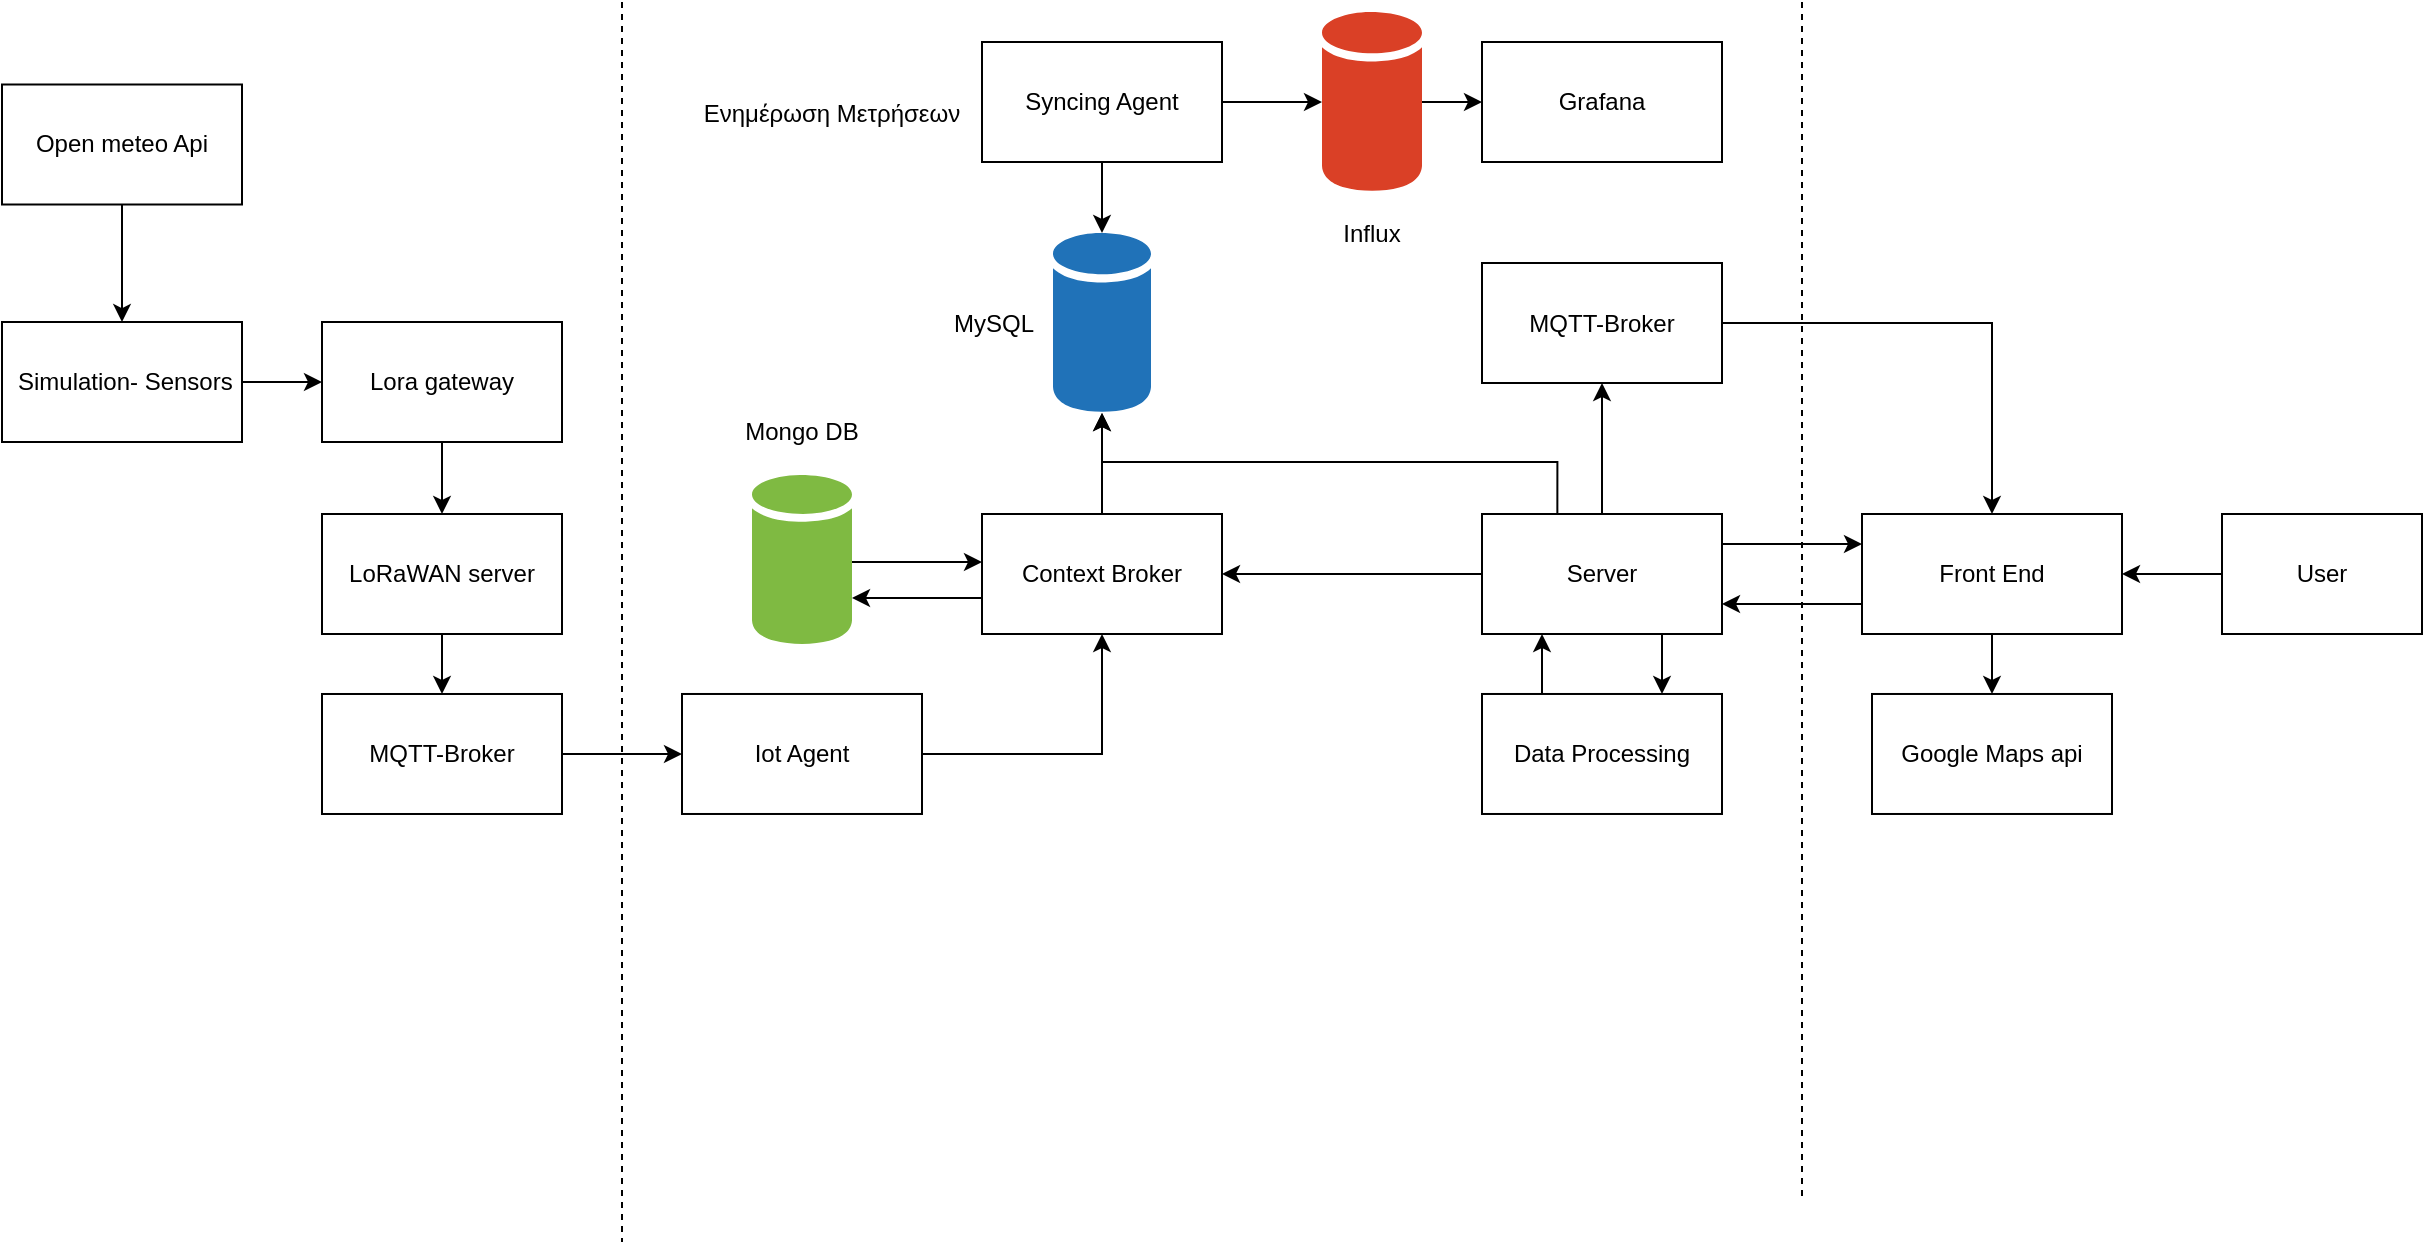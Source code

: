 <mxfile version="25.0.1">
  <diagram name="Σελίδα-1" id="i7qNrUpRXzwxiMrxnKOg">
    <mxGraphModel dx="1383" dy="828" grid="1" gridSize="10" guides="1" tooltips="1" connect="1" arrows="1" fold="1" page="1" pageScale="1" pageWidth="827" pageHeight="1169" math="0" shadow="0">
      <root>
        <mxCell id="0" />
        <mxCell id="1" parent="0" />
        <mxCell id="HlTSLUwso9jIvX0Uofq5-33" value="" style="edgeStyle=orthogonalEdgeStyle;rounded=0;orthogonalLoop=1;jettySize=auto;html=1;" edge="1" parent="1" source="NFW7nQOXXXlPpSmHHsXy-2" target="tZUy_Ip7p2qumZ7Wz-Hu-6">
          <mxGeometry relative="1" as="geometry" />
        </mxCell>
        <mxCell id="NFW7nQOXXXlPpSmHHsXy-2" value="MQTT-Broker" style="rounded=0;whiteSpace=wrap;html=1;" parent="1" vertex="1">
          <mxGeometry x="170" y="345.995" width="120" height="60" as="geometry" />
        </mxCell>
        <mxCell id="NFW7nQOXXXlPpSmHHsXy-4" value="Grafana" style="rounded=0;whiteSpace=wrap;html=1;" parent="1" vertex="1">
          <mxGeometry x="750" y="20" width="120" height="60" as="geometry" />
        </mxCell>
        <mxCell id="HlTSLUwso9jIvX0Uofq5-45" value="" style="edgeStyle=orthogonalEdgeStyle;rounded=0;orthogonalLoop=1;jettySize=auto;html=1;" edge="1" parent="1">
          <mxGeometry relative="1" as="geometry">
            <mxPoint x="500" y="298" as="sourcePoint" />
            <mxPoint x="435" y="298" as="targetPoint" />
          </mxGeometry>
        </mxCell>
        <mxCell id="HlTSLUwso9jIvX0Uofq5-48" value="" style="edgeStyle=orthogonalEdgeStyle;rounded=0;orthogonalLoop=1;jettySize=auto;html=1;" edge="1" parent="1" source="NFW7nQOXXXlPpSmHHsXy-5" target="HlTSLUwso9jIvX0Uofq5-47">
          <mxGeometry relative="1" as="geometry" />
        </mxCell>
        <mxCell id="NFW7nQOXXXlPpSmHHsXy-5" value="Context Broker" style="rounded=0;whiteSpace=wrap;html=1;" parent="1" vertex="1">
          <mxGeometry x="500" y="256" width="120" height="60" as="geometry" />
        </mxCell>
        <mxCell id="HlTSLUwso9jIvX0Uofq5-51" value="" style="edgeStyle=orthogonalEdgeStyle;rounded=0;orthogonalLoop=1;jettySize=auto;html=1;" edge="1" parent="1" source="NFW7nQOXXXlPpSmHHsXy-6" target="NFW7nQOXXXlPpSmHHsXy-5">
          <mxGeometry relative="1" as="geometry" />
        </mxCell>
        <mxCell id="HlTSLUwso9jIvX0Uofq5-56" style="edgeStyle=orthogonalEdgeStyle;rounded=0;orthogonalLoop=1;jettySize=auto;html=1;exitX=0.314;exitY=0.026;exitDx=0;exitDy=0;exitPerimeter=0;" edge="1" parent="1" source="NFW7nQOXXXlPpSmHHsXy-6" target="HlTSLUwso9jIvX0Uofq5-47">
          <mxGeometry relative="1" as="geometry">
            <Array as="points">
              <mxPoint x="788" y="230" />
              <mxPoint x="560" y="230" />
            </Array>
          </mxGeometry>
        </mxCell>
        <mxCell id="HlTSLUwso9jIvX0Uofq5-60" style="edgeStyle=orthogonalEdgeStyle;rounded=0;orthogonalLoop=1;jettySize=auto;html=1;exitX=0.75;exitY=1;exitDx=0;exitDy=0;entryX=0.75;entryY=0;entryDx=0;entryDy=0;" edge="1" parent="1" source="NFW7nQOXXXlPpSmHHsXy-6" target="HlTSLUwso9jIvX0Uofq5-7">
          <mxGeometry relative="1" as="geometry" />
        </mxCell>
        <mxCell id="HlTSLUwso9jIvX0Uofq5-66" style="edgeStyle=orthogonalEdgeStyle;rounded=0;orthogonalLoop=1;jettySize=auto;html=1;exitX=0.5;exitY=0;exitDx=0;exitDy=0;" edge="1" parent="1" source="NFW7nQOXXXlPpSmHHsXy-6">
          <mxGeometry relative="1" as="geometry">
            <mxPoint x="810" y="255.857" as="targetPoint" />
          </mxGeometry>
        </mxCell>
        <mxCell id="HlTSLUwso9jIvX0Uofq5-67" value="" style="edgeStyle=orthogonalEdgeStyle;rounded=0;orthogonalLoop=1;jettySize=auto;html=1;" edge="1" parent="1" source="NFW7nQOXXXlPpSmHHsXy-6" target="HlTSLUwso9jIvX0Uofq5-10">
          <mxGeometry relative="1" as="geometry" />
        </mxCell>
        <mxCell id="HlTSLUwso9jIvX0Uofq5-71" style="edgeStyle=orthogonalEdgeStyle;rounded=0;orthogonalLoop=1;jettySize=auto;html=1;exitX=1;exitY=0.25;exitDx=0;exitDy=0;entryX=0;entryY=0.25;entryDx=0;entryDy=0;" edge="1" parent="1" source="NFW7nQOXXXlPpSmHHsXy-6" target="NFW7nQOXXXlPpSmHHsXy-8">
          <mxGeometry relative="1" as="geometry" />
        </mxCell>
        <mxCell id="NFW7nQOXXXlPpSmHHsXy-6" value="Server" style="rounded=0;whiteSpace=wrap;html=1;" parent="1" vertex="1">
          <mxGeometry x="750" y="256" width="120" height="60" as="geometry" />
        </mxCell>
        <mxCell id="HlTSLUwso9jIvX0Uofq5-69" value="" style="edgeStyle=orthogonalEdgeStyle;rounded=0;orthogonalLoop=1;jettySize=auto;html=1;" edge="1" parent="1" source="NFW7nQOXXXlPpSmHHsXy-8" target="tZUy_Ip7p2qumZ7Wz-Hu-20">
          <mxGeometry relative="1" as="geometry" />
        </mxCell>
        <mxCell id="HlTSLUwso9jIvX0Uofq5-72" style="edgeStyle=orthogonalEdgeStyle;rounded=0;orthogonalLoop=1;jettySize=auto;html=1;exitX=0;exitY=0.75;exitDx=0;exitDy=0;entryX=1;entryY=0.75;entryDx=0;entryDy=0;" edge="1" parent="1" source="NFW7nQOXXXlPpSmHHsXy-8" target="NFW7nQOXXXlPpSmHHsXy-6">
          <mxGeometry relative="1" as="geometry" />
        </mxCell>
        <mxCell id="NFW7nQOXXXlPpSmHHsXy-8" value="Front End" style="rounded=0;whiteSpace=wrap;html=1;" parent="1" vertex="1">
          <mxGeometry x="940" y="256" width="130" height="60" as="geometry" />
        </mxCell>
        <mxCell id="NFW7nQOXXXlPpSmHHsXy-18" value="&lt;div&gt;Ενημέρωση Μετρήσεων&lt;/div&gt;" style="text;html=1;align=center;verticalAlign=middle;whiteSpace=wrap;rounded=0;" parent="1" vertex="1">
          <mxGeometry x="340" y="41.25" width="170" height="30" as="geometry" />
        </mxCell>
        <mxCell id="HlTSLUwso9jIvX0Uofq5-22" value="" style="edgeStyle=orthogonalEdgeStyle;rounded=0;orthogonalLoop=1;jettySize=auto;html=1;" edge="1" parent="1" source="tZUy_Ip7p2qumZ7Wz-Hu-5" target="tZUy_Ip7p2qumZ7Wz-Hu-26">
          <mxGeometry relative="1" as="geometry" />
        </mxCell>
        <mxCell id="tZUy_Ip7p2qumZ7Wz-Hu-5" value="&amp;nbsp;Simulation- Sensors" style="rounded=0;whiteSpace=wrap;html=1;" parent="1" vertex="1">
          <mxGeometry x="10" y="160.002" width="120" height="60" as="geometry" />
        </mxCell>
        <mxCell id="HlTSLUwso9jIvX0Uofq5-34" style="edgeStyle=orthogonalEdgeStyle;rounded=0;orthogonalLoop=1;jettySize=auto;html=1;exitX=1;exitY=0.5;exitDx=0;exitDy=0;entryX=0.5;entryY=1;entryDx=0;entryDy=0;" edge="1" parent="1" source="tZUy_Ip7p2qumZ7Wz-Hu-6" target="NFW7nQOXXXlPpSmHHsXy-5">
          <mxGeometry relative="1" as="geometry" />
        </mxCell>
        <mxCell id="tZUy_Ip7p2qumZ7Wz-Hu-6" value="Iot Agent" style="rounded=0;whiteSpace=wrap;html=1;" parent="1" vertex="1">
          <mxGeometry x="350" y="345.99" width="120" height="60" as="geometry" />
        </mxCell>
        <mxCell id="tZUy_Ip7p2qumZ7Wz-Hu-20" value="Google Maps api" style="rounded=0;whiteSpace=wrap;html=1;" parent="1" vertex="1">
          <mxGeometry x="945" y="345.99" width="120" height="60" as="geometry" />
        </mxCell>
        <mxCell id="HlTSLUwso9jIvX0Uofq5-21" value="" style="edgeStyle=orthogonalEdgeStyle;rounded=0;orthogonalLoop=1;jettySize=auto;html=1;" edge="1" parent="1" source="tZUy_Ip7p2qumZ7Wz-Hu-23" target="tZUy_Ip7p2qumZ7Wz-Hu-5">
          <mxGeometry relative="1" as="geometry" />
        </mxCell>
        <mxCell id="tZUy_Ip7p2qumZ7Wz-Hu-23" value="Open meteo Api" style="rounded=0;whiteSpace=wrap;html=1;" parent="1" vertex="1">
          <mxGeometry x="10" y="41.252" width="120" height="60" as="geometry" />
        </mxCell>
        <mxCell id="HlTSLUwso9jIvX0Uofq5-23" value="" style="edgeStyle=orthogonalEdgeStyle;rounded=0;orthogonalLoop=1;jettySize=auto;html=1;" edge="1" parent="1" source="tZUy_Ip7p2qumZ7Wz-Hu-26" target="tZUy_Ip7p2qumZ7Wz-Hu-30">
          <mxGeometry relative="1" as="geometry" />
        </mxCell>
        <mxCell id="tZUy_Ip7p2qumZ7Wz-Hu-26" value="Lora gateway" style="rounded=0;whiteSpace=wrap;html=1;" parent="1" vertex="1">
          <mxGeometry x="170" y="160" width="120" height="60" as="geometry" />
        </mxCell>
        <mxCell id="HlTSLUwso9jIvX0Uofq5-24" value="" style="edgeStyle=orthogonalEdgeStyle;rounded=0;orthogonalLoop=1;jettySize=auto;html=1;" edge="1" parent="1" source="tZUy_Ip7p2qumZ7Wz-Hu-30" target="NFW7nQOXXXlPpSmHHsXy-2">
          <mxGeometry relative="1" as="geometry" />
        </mxCell>
        <mxCell id="tZUy_Ip7p2qumZ7Wz-Hu-30" value="LoRaWAN server" style="rounded=0;whiteSpace=wrap;html=1;" parent="1" vertex="1">
          <mxGeometry x="170" y="256" width="120" height="60" as="geometry" />
        </mxCell>
        <mxCell id="HlTSLUwso9jIvX0Uofq5-70" value="" style="edgeStyle=orthogonalEdgeStyle;rounded=0;orthogonalLoop=1;jettySize=auto;html=1;" edge="1" parent="1" source="tZUy_Ip7p2qumZ7Wz-Hu-34" target="NFW7nQOXXXlPpSmHHsXy-8">
          <mxGeometry relative="1" as="geometry" />
        </mxCell>
        <mxCell id="tZUy_Ip7p2qumZ7Wz-Hu-34" value="User" style="rounded=0;whiteSpace=wrap;html=1;" parent="1" vertex="1">
          <mxGeometry x="1120" y="256" width="100" height="60" as="geometry" />
        </mxCell>
        <mxCell id="HlTSLUwso9jIvX0Uofq5-42" value="" style="edgeStyle=orthogonalEdgeStyle;rounded=0;orthogonalLoop=1;jettySize=auto;html=1;" edge="1" parent="1" source="HlTSLUwso9jIvX0Uofq5-3" target="HlTSLUwso9jIvX0Uofq5-41">
          <mxGeometry relative="1" as="geometry" />
        </mxCell>
        <mxCell id="HlTSLUwso9jIvX0Uofq5-62" style="edgeStyle=orthogonalEdgeStyle;rounded=0;orthogonalLoop=1;jettySize=auto;html=1;exitX=0.5;exitY=1;exitDx=0;exitDy=0;" edge="1" parent="1" source="HlTSLUwso9jIvX0Uofq5-3" target="HlTSLUwso9jIvX0Uofq5-47">
          <mxGeometry relative="1" as="geometry" />
        </mxCell>
        <mxCell id="HlTSLUwso9jIvX0Uofq5-3" value="Syncing Agent" style="rounded=0;whiteSpace=wrap;html=1;" vertex="1" parent="1">
          <mxGeometry x="500" y="19.999" width="120" height="60" as="geometry" />
        </mxCell>
        <mxCell id="HlTSLUwso9jIvX0Uofq5-59" style="edgeStyle=orthogonalEdgeStyle;rounded=0;orthogonalLoop=1;jettySize=auto;html=1;exitX=0.25;exitY=0;exitDx=0;exitDy=0;entryX=0.25;entryY=1;entryDx=0;entryDy=0;" edge="1" parent="1" source="HlTSLUwso9jIvX0Uofq5-7" target="NFW7nQOXXXlPpSmHHsXy-6">
          <mxGeometry relative="1" as="geometry" />
        </mxCell>
        <mxCell id="HlTSLUwso9jIvX0Uofq5-7" value="Data Processing" style="rounded=0;whiteSpace=wrap;html=1;" vertex="1" parent="1">
          <mxGeometry x="750" y="345.99" width="120" height="60" as="geometry" />
        </mxCell>
        <mxCell id="HlTSLUwso9jIvX0Uofq5-68" style="edgeStyle=orthogonalEdgeStyle;rounded=0;orthogonalLoop=1;jettySize=auto;html=1;exitX=1;exitY=0.5;exitDx=0;exitDy=0;entryX=0.5;entryY=0;entryDx=0;entryDy=0;" edge="1" parent="1" source="HlTSLUwso9jIvX0Uofq5-10" target="NFW7nQOXXXlPpSmHHsXy-8">
          <mxGeometry relative="1" as="geometry" />
        </mxCell>
        <mxCell id="HlTSLUwso9jIvX0Uofq5-10" value="MQTT-Broker" style="rounded=0;whiteSpace=wrap;html=1;" vertex="1" parent="1">
          <mxGeometry x="750" y="130.5" width="120" height="60" as="geometry" />
        </mxCell>
        <mxCell id="HlTSLUwso9jIvX0Uofq5-46" value="" style="edgeStyle=orthogonalEdgeStyle;rounded=0;orthogonalLoop=1;jettySize=auto;html=1;" edge="1" parent="1">
          <mxGeometry relative="1" as="geometry">
            <mxPoint x="435" y="280" as="sourcePoint" />
            <mxPoint x="500" y="280" as="targetPoint" />
          </mxGeometry>
        </mxCell>
        <mxCell id="HlTSLUwso9jIvX0Uofq5-35" value="" style="sketch=0;shadow=0;dashed=0;html=1;strokeColor=none;labelPosition=center;verticalLabelPosition=bottom;verticalAlign=top;outlineConnect=0;align=center;shape=mxgraph.office.databases.database;fillColor=#7FBA42;" vertex="1" parent="1">
          <mxGeometry x="385" y="236.5" width="50" height="85" as="geometry" />
        </mxCell>
        <mxCell id="HlTSLUwso9jIvX0Uofq5-38" value="Mongo DB" style="text;html=1;align=center;verticalAlign=middle;whiteSpace=wrap;rounded=0;" vertex="1" parent="1">
          <mxGeometry x="380" y="200" width="60" height="30" as="geometry" />
        </mxCell>
        <mxCell id="HlTSLUwso9jIvX0Uofq5-63" value="" style="edgeStyle=orthogonalEdgeStyle;rounded=0;orthogonalLoop=1;jettySize=auto;html=1;" edge="1" parent="1" source="HlTSLUwso9jIvX0Uofq5-41" target="NFW7nQOXXXlPpSmHHsXy-4">
          <mxGeometry relative="1" as="geometry" />
        </mxCell>
        <mxCell id="HlTSLUwso9jIvX0Uofq5-41" value="" style="sketch=0;shadow=0;dashed=0;html=1;strokeColor=none;labelPosition=center;verticalLabelPosition=bottom;verticalAlign=top;outlineConnect=0;align=center;shape=mxgraph.office.databases.database;fillColor=#DA4026;" vertex="1" parent="1">
          <mxGeometry x="670" y="5" width="50" height="90" as="geometry" />
        </mxCell>
        <mxCell id="HlTSLUwso9jIvX0Uofq5-43" value="Influx" style="text;html=1;align=center;verticalAlign=middle;whiteSpace=wrap;rounded=0;" vertex="1" parent="1">
          <mxGeometry x="665" y="101" width="60" height="30" as="geometry" />
        </mxCell>
        <mxCell id="HlTSLUwso9jIvX0Uofq5-47" value="" style="sketch=0;shadow=0;dashed=0;html=1;strokeColor=none;labelPosition=center;verticalLabelPosition=bottom;verticalAlign=top;outlineConnect=0;align=center;shape=mxgraph.office.databases.database;fillColor=#2072B8;" vertex="1" parent="1">
          <mxGeometry x="535.5" y="115.5" width="49" height="90" as="geometry" />
        </mxCell>
        <mxCell id="HlTSLUwso9jIvX0Uofq5-49" value="MySQL" style="text;html=1;align=center;verticalAlign=middle;whiteSpace=wrap;rounded=0;" vertex="1" parent="1">
          <mxGeometry x="475.5" y="145.5" width="60" height="30" as="geometry" />
        </mxCell>
        <mxCell id="HlTSLUwso9jIvX0Uofq5-64" value="" style="endArrow=none;dashed=1;html=1;rounded=0;" edge="1" parent="1">
          <mxGeometry width="50" height="50" relative="1" as="geometry">
            <mxPoint x="320" as="sourcePoint" />
            <mxPoint x="320" y="620" as="targetPoint" />
          </mxGeometry>
        </mxCell>
        <mxCell id="HlTSLUwso9jIvX0Uofq5-65" value="" style="endArrow=none;dashed=1;html=1;rounded=0;" edge="1" parent="1">
          <mxGeometry width="50" height="50" relative="1" as="geometry">
            <mxPoint x="910" as="sourcePoint" />
            <mxPoint x="910" y="600" as="targetPoint" />
          </mxGeometry>
        </mxCell>
      </root>
    </mxGraphModel>
  </diagram>
</mxfile>

